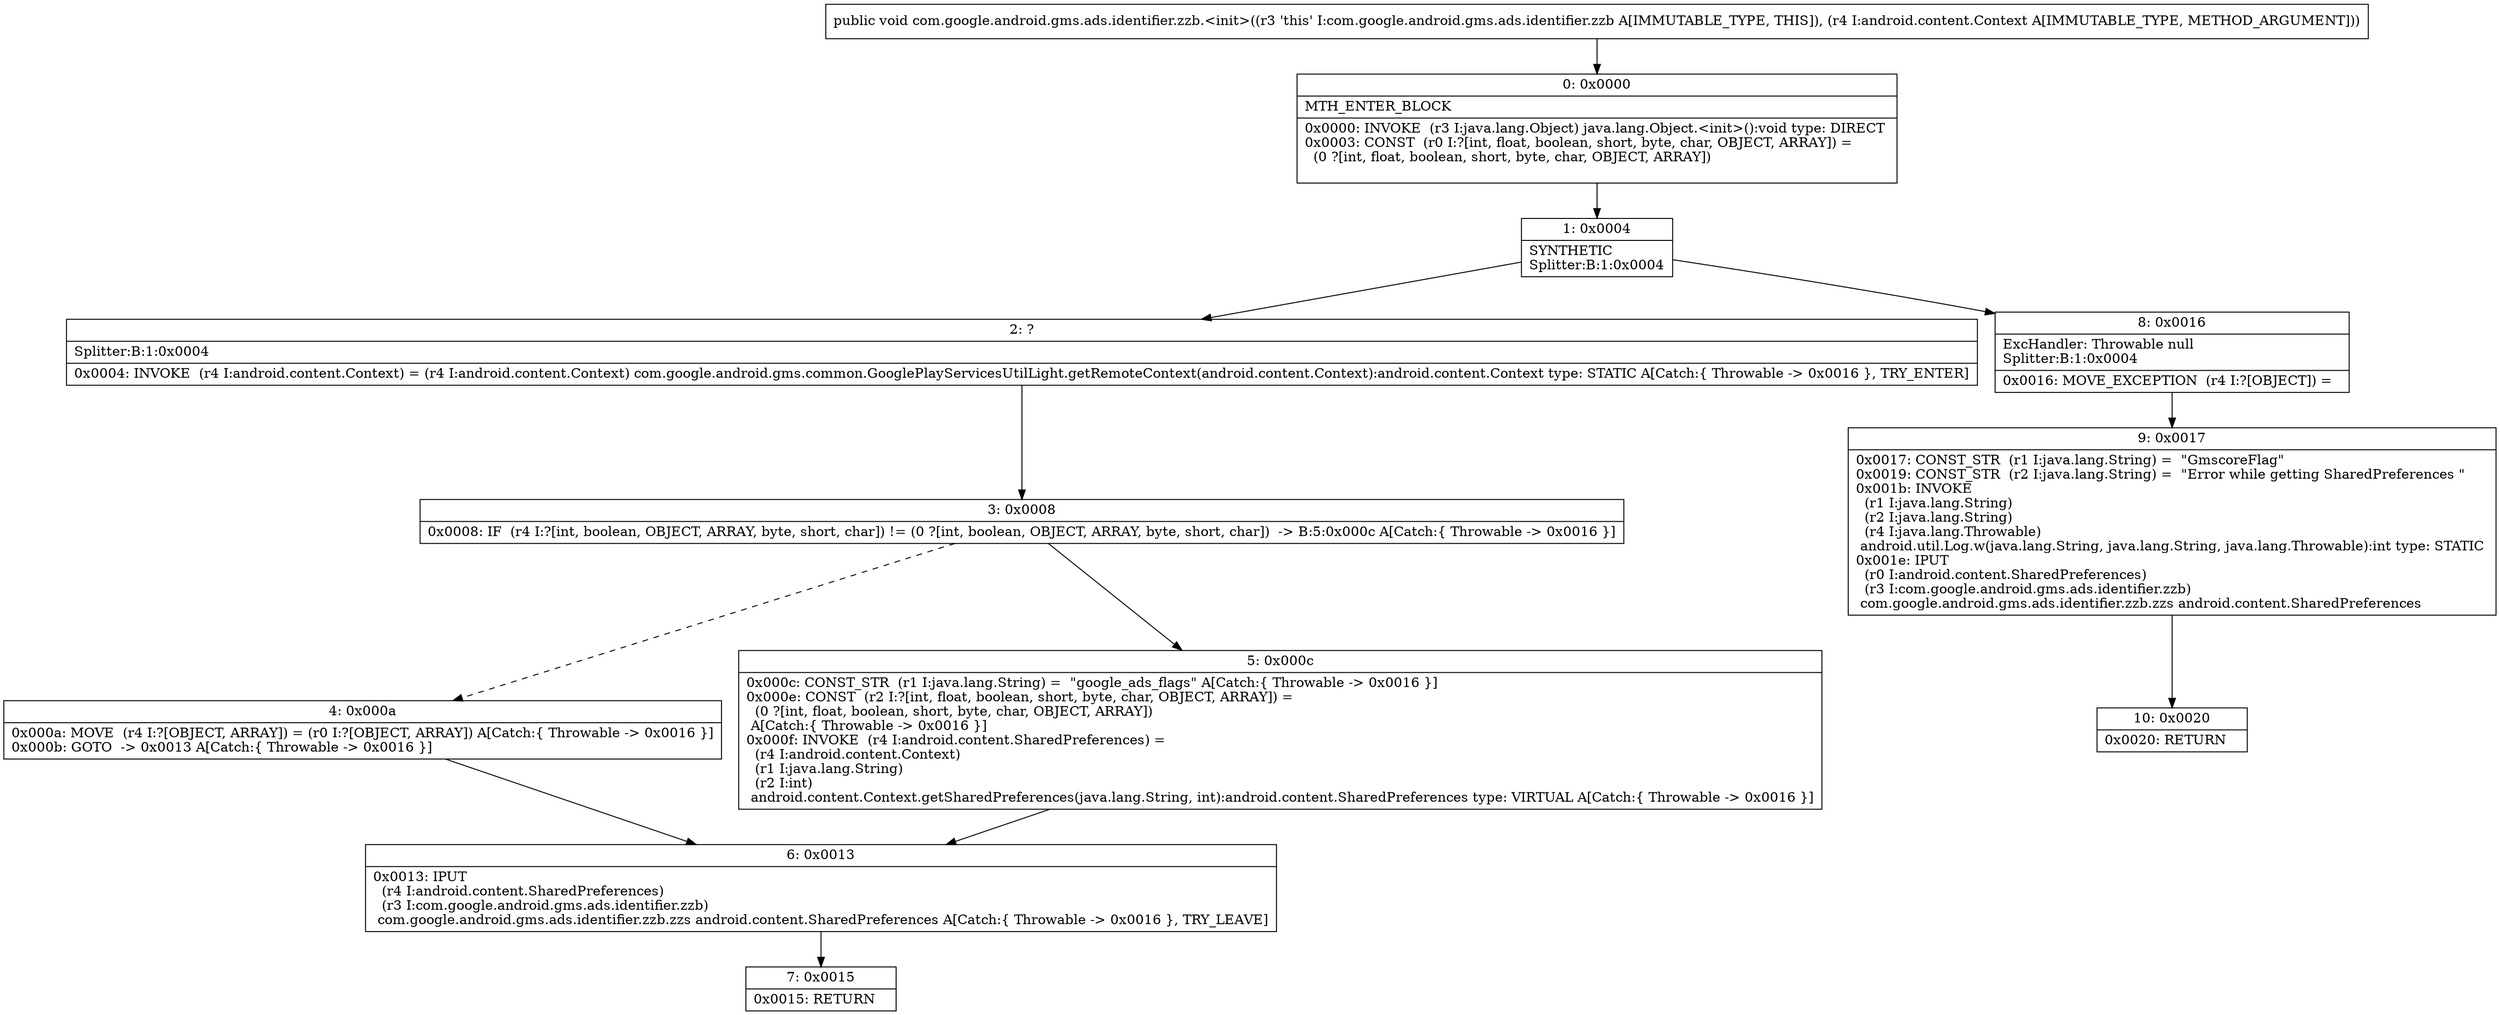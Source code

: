 digraph "CFG forcom.google.android.gms.ads.identifier.zzb.\<init\>(Landroid\/content\/Context;)V" {
Node_0 [shape=record,label="{0\:\ 0x0000|MTH_ENTER_BLOCK\l|0x0000: INVOKE  (r3 I:java.lang.Object) java.lang.Object.\<init\>():void type: DIRECT \l0x0003: CONST  (r0 I:?[int, float, boolean, short, byte, char, OBJECT, ARRAY]) = \l  (0 ?[int, float, boolean, short, byte, char, OBJECT, ARRAY])\l \l}"];
Node_1 [shape=record,label="{1\:\ 0x0004|SYNTHETIC\lSplitter:B:1:0x0004\l}"];
Node_2 [shape=record,label="{2\:\ ?|Splitter:B:1:0x0004\l|0x0004: INVOKE  (r4 I:android.content.Context) = (r4 I:android.content.Context) com.google.android.gms.common.GooglePlayServicesUtilLight.getRemoteContext(android.content.Context):android.content.Context type: STATIC A[Catch:\{ Throwable \-\> 0x0016 \}, TRY_ENTER]\l}"];
Node_3 [shape=record,label="{3\:\ 0x0008|0x0008: IF  (r4 I:?[int, boolean, OBJECT, ARRAY, byte, short, char]) != (0 ?[int, boolean, OBJECT, ARRAY, byte, short, char])  \-\> B:5:0x000c A[Catch:\{ Throwable \-\> 0x0016 \}]\l}"];
Node_4 [shape=record,label="{4\:\ 0x000a|0x000a: MOVE  (r4 I:?[OBJECT, ARRAY]) = (r0 I:?[OBJECT, ARRAY]) A[Catch:\{ Throwable \-\> 0x0016 \}]\l0x000b: GOTO  \-\> 0x0013 A[Catch:\{ Throwable \-\> 0x0016 \}]\l}"];
Node_5 [shape=record,label="{5\:\ 0x000c|0x000c: CONST_STR  (r1 I:java.lang.String) =  \"google_ads_flags\" A[Catch:\{ Throwable \-\> 0x0016 \}]\l0x000e: CONST  (r2 I:?[int, float, boolean, short, byte, char, OBJECT, ARRAY]) = \l  (0 ?[int, float, boolean, short, byte, char, OBJECT, ARRAY])\l A[Catch:\{ Throwable \-\> 0x0016 \}]\l0x000f: INVOKE  (r4 I:android.content.SharedPreferences) = \l  (r4 I:android.content.Context)\l  (r1 I:java.lang.String)\l  (r2 I:int)\l android.content.Context.getSharedPreferences(java.lang.String, int):android.content.SharedPreferences type: VIRTUAL A[Catch:\{ Throwable \-\> 0x0016 \}]\l}"];
Node_6 [shape=record,label="{6\:\ 0x0013|0x0013: IPUT  \l  (r4 I:android.content.SharedPreferences)\l  (r3 I:com.google.android.gms.ads.identifier.zzb)\l com.google.android.gms.ads.identifier.zzb.zzs android.content.SharedPreferences A[Catch:\{ Throwable \-\> 0x0016 \}, TRY_LEAVE]\l}"];
Node_7 [shape=record,label="{7\:\ 0x0015|0x0015: RETURN   \l}"];
Node_8 [shape=record,label="{8\:\ 0x0016|ExcHandler: Throwable null\lSplitter:B:1:0x0004\l|0x0016: MOVE_EXCEPTION  (r4 I:?[OBJECT]) =  \l}"];
Node_9 [shape=record,label="{9\:\ 0x0017|0x0017: CONST_STR  (r1 I:java.lang.String) =  \"GmscoreFlag\" \l0x0019: CONST_STR  (r2 I:java.lang.String) =  \"Error while getting SharedPreferences \" \l0x001b: INVOKE  \l  (r1 I:java.lang.String)\l  (r2 I:java.lang.String)\l  (r4 I:java.lang.Throwable)\l android.util.Log.w(java.lang.String, java.lang.String, java.lang.Throwable):int type: STATIC \l0x001e: IPUT  \l  (r0 I:android.content.SharedPreferences)\l  (r3 I:com.google.android.gms.ads.identifier.zzb)\l com.google.android.gms.ads.identifier.zzb.zzs android.content.SharedPreferences \l}"];
Node_10 [shape=record,label="{10\:\ 0x0020|0x0020: RETURN   \l}"];
MethodNode[shape=record,label="{public void com.google.android.gms.ads.identifier.zzb.\<init\>((r3 'this' I:com.google.android.gms.ads.identifier.zzb A[IMMUTABLE_TYPE, THIS]), (r4 I:android.content.Context A[IMMUTABLE_TYPE, METHOD_ARGUMENT])) }"];
MethodNode -> Node_0;
Node_0 -> Node_1;
Node_1 -> Node_2;
Node_1 -> Node_8;
Node_2 -> Node_3;
Node_3 -> Node_4[style=dashed];
Node_3 -> Node_5;
Node_4 -> Node_6;
Node_5 -> Node_6;
Node_6 -> Node_7;
Node_8 -> Node_9;
Node_9 -> Node_10;
}

